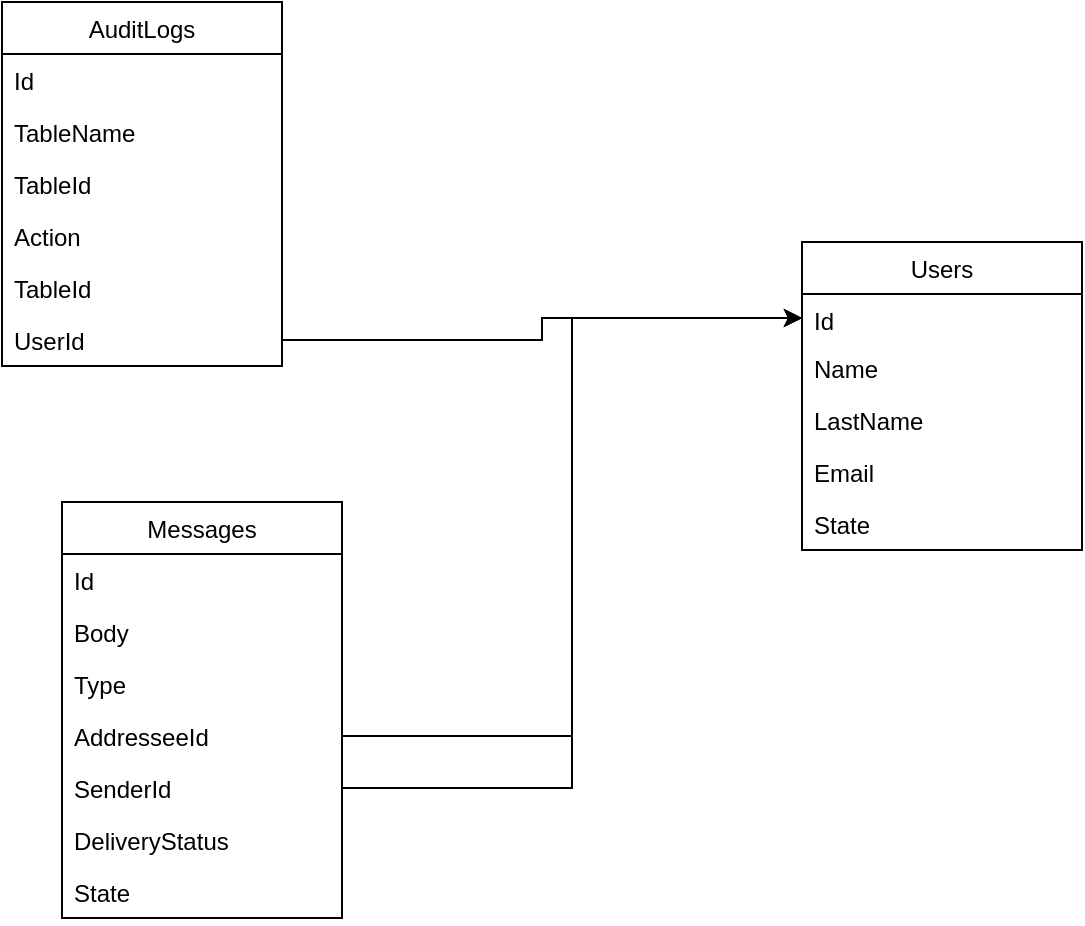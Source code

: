 <mxfile version="14.6.5" type="github">
  <diagram id="aV7StNQ4obaInbyH04pN" name="Page-1">
    <mxGraphModel dx="1483" dy="834" grid="1" gridSize="10" guides="1" tooltips="1" connect="1" arrows="1" fold="1" page="1" pageScale="1" pageWidth="850" pageHeight="1100" math="0" shadow="0">
      <root>
        <mxCell id="0" />
        <mxCell id="1" parent="0" />
        <mxCell id="VOYQ1UBdQQ73mVbWUsBV-5" value="Messages" style="swimlane;fontStyle=0;childLayout=stackLayout;horizontal=1;startSize=26;fillColor=none;horizontalStack=0;resizeParent=1;resizeParentMax=0;resizeLast=0;collapsible=1;marginBottom=0;" vertex="1" parent="1">
          <mxGeometry x="260" y="280" width="140" height="208" as="geometry" />
        </mxCell>
        <mxCell id="VOYQ1UBdQQ73mVbWUsBV-6" value="Id" style="text;strokeColor=none;fillColor=none;align=left;verticalAlign=top;spacingLeft=4;spacingRight=4;overflow=hidden;rotatable=0;points=[[0,0.5],[1,0.5]];portConstraint=eastwest;" vertex="1" parent="VOYQ1UBdQQ73mVbWUsBV-5">
          <mxGeometry y="26" width="140" height="26" as="geometry" />
        </mxCell>
        <mxCell id="VOYQ1UBdQQ73mVbWUsBV-7" value="Body" style="text;strokeColor=none;fillColor=none;align=left;verticalAlign=top;spacingLeft=4;spacingRight=4;overflow=hidden;rotatable=0;points=[[0,0.5],[1,0.5]];portConstraint=eastwest;" vertex="1" parent="VOYQ1UBdQQ73mVbWUsBV-5">
          <mxGeometry y="52" width="140" height="26" as="geometry" />
        </mxCell>
        <mxCell id="VOYQ1UBdQQ73mVbWUsBV-8" value="Type" style="text;strokeColor=none;fillColor=none;align=left;verticalAlign=top;spacingLeft=4;spacingRight=4;overflow=hidden;rotatable=0;points=[[0,0.5],[1,0.5]];portConstraint=eastwest;" vertex="1" parent="VOYQ1UBdQQ73mVbWUsBV-5">
          <mxGeometry y="78" width="140" height="26" as="geometry" />
        </mxCell>
        <mxCell id="VOYQ1UBdQQ73mVbWUsBV-25" value="AddresseeId" style="text;strokeColor=none;fillColor=none;align=left;verticalAlign=top;spacingLeft=4;spacingRight=4;overflow=hidden;rotatable=0;points=[[0,0.5],[1,0.5]];portConstraint=eastwest;" vertex="1" parent="VOYQ1UBdQQ73mVbWUsBV-5">
          <mxGeometry y="104" width="140" height="26" as="geometry" />
        </mxCell>
        <mxCell id="VOYQ1UBdQQ73mVbWUsBV-26" value="SenderId" style="text;strokeColor=none;fillColor=none;align=left;verticalAlign=top;spacingLeft=4;spacingRight=4;overflow=hidden;rotatable=0;points=[[0,0.5],[1,0.5]];portConstraint=eastwest;" vertex="1" parent="VOYQ1UBdQQ73mVbWUsBV-5">
          <mxGeometry y="130" width="140" height="26" as="geometry" />
        </mxCell>
        <mxCell id="VOYQ1UBdQQ73mVbWUsBV-24" value="DeliveryStatus" style="text;strokeColor=none;fillColor=none;align=left;verticalAlign=top;spacingLeft=4;spacingRight=4;overflow=hidden;rotatable=0;points=[[0,0.5],[1,0.5]];portConstraint=eastwest;" vertex="1" parent="VOYQ1UBdQQ73mVbWUsBV-5">
          <mxGeometry y="156" width="140" height="26" as="geometry" />
        </mxCell>
        <mxCell id="VOYQ1UBdQQ73mVbWUsBV-27" value="State" style="text;strokeColor=none;fillColor=none;align=left;verticalAlign=top;spacingLeft=4;spacingRight=4;overflow=hidden;rotatable=0;points=[[0,0.5],[1,0.5]];portConstraint=eastwest;" vertex="1" parent="VOYQ1UBdQQ73mVbWUsBV-5">
          <mxGeometry y="182" width="140" height="26" as="geometry" />
        </mxCell>
        <mxCell id="VOYQ1UBdQQ73mVbWUsBV-10" value="Users" style="swimlane;fontStyle=0;childLayout=stackLayout;horizontal=1;startSize=26;fillColor=none;horizontalStack=0;resizeParent=1;resizeParentMax=0;resizeLast=0;collapsible=1;marginBottom=0;" vertex="1" parent="1">
          <mxGeometry x="630" y="150" width="140" height="154" as="geometry" />
        </mxCell>
        <mxCell id="VOYQ1UBdQQ73mVbWUsBV-11" value="Id" style="text;strokeColor=none;fillColor=none;align=left;verticalAlign=top;spacingLeft=4;spacingRight=4;overflow=hidden;rotatable=0;points=[[0,0.5],[1,0.5]];portConstraint=eastwest;" vertex="1" parent="VOYQ1UBdQQ73mVbWUsBV-10">
          <mxGeometry y="26" width="140" height="24" as="geometry" />
        </mxCell>
        <mxCell id="VOYQ1UBdQQ73mVbWUsBV-12" value="Name" style="text;strokeColor=none;fillColor=none;align=left;verticalAlign=top;spacingLeft=4;spacingRight=4;overflow=hidden;rotatable=0;points=[[0,0.5],[1,0.5]];portConstraint=eastwest;" vertex="1" parent="VOYQ1UBdQQ73mVbWUsBV-10">
          <mxGeometry y="50" width="140" height="26" as="geometry" />
        </mxCell>
        <mxCell id="VOYQ1UBdQQ73mVbWUsBV-13" value="LastName" style="text;strokeColor=none;fillColor=none;align=left;verticalAlign=top;spacingLeft=4;spacingRight=4;overflow=hidden;rotatable=0;points=[[0,0.5],[1,0.5]];portConstraint=eastwest;" vertex="1" parent="VOYQ1UBdQQ73mVbWUsBV-10">
          <mxGeometry y="76" width="140" height="26" as="geometry" />
        </mxCell>
        <mxCell id="VOYQ1UBdQQ73mVbWUsBV-18" value="Email" style="text;strokeColor=none;fillColor=none;align=left;verticalAlign=top;spacingLeft=4;spacingRight=4;overflow=hidden;rotatable=0;points=[[0,0.5],[1,0.5]];portConstraint=eastwest;" vertex="1" parent="VOYQ1UBdQQ73mVbWUsBV-10">
          <mxGeometry y="102" width="140" height="26" as="geometry" />
        </mxCell>
        <mxCell id="VOYQ1UBdQQ73mVbWUsBV-20" value="State" style="text;strokeColor=none;fillColor=none;align=left;verticalAlign=top;spacingLeft=4;spacingRight=4;overflow=hidden;rotatable=0;points=[[0,0.5],[1,0.5]];portConstraint=eastwest;" vertex="1" parent="VOYQ1UBdQQ73mVbWUsBV-10">
          <mxGeometry y="128" width="140" height="26" as="geometry" />
        </mxCell>
        <mxCell id="VOYQ1UBdQQ73mVbWUsBV-14" value="AuditLogs" style="swimlane;fontStyle=0;childLayout=stackLayout;horizontal=1;startSize=26;fillColor=none;horizontalStack=0;resizeParent=1;resizeParentMax=0;resizeLast=0;collapsible=1;marginBottom=0;" vertex="1" parent="1">
          <mxGeometry x="230" y="30" width="140" height="182" as="geometry" />
        </mxCell>
        <mxCell id="VOYQ1UBdQQ73mVbWUsBV-15" value="Id" style="text;strokeColor=none;fillColor=none;align=left;verticalAlign=top;spacingLeft=4;spacingRight=4;overflow=hidden;rotatable=0;points=[[0,0.5],[1,0.5]];portConstraint=eastwest;" vertex="1" parent="VOYQ1UBdQQ73mVbWUsBV-14">
          <mxGeometry y="26" width="140" height="26" as="geometry" />
        </mxCell>
        <mxCell id="VOYQ1UBdQQ73mVbWUsBV-16" value="TableName" style="text;strokeColor=none;fillColor=none;align=left;verticalAlign=top;spacingLeft=4;spacingRight=4;overflow=hidden;rotatable=0;points=[[0,0.5],[1,0.5]];portConstraint=eastwest;" vertex="1" parent="VOYQ1UBdQQ73mVbWUsBV-14">
          <mxGeometry y="52" width="140" height="26" as="geometry" />
        </mxCell>
        <mxCell id="VOYQ1UBdQQ73mVbWUsBV-17" value="TableId" style="text;strokeColor=none;fillColor=none;align=left;verticalAlign=top;spacingLeft=4;spacingRight=4;overflow=hidden;rotatable=0;points=[[0,0.5],[1,0.5]];portConstraint=eastwest;" vertex="1" parent="VOYQ1UBdQQ73mVbWUsBV-14">
          <mxGeometry y="78" width="140" height="26" as="geometry" />
        </mxCell>
        <mxCell id="VOYQ1UBdQQ73mVbWUsBV-21" value="Action" style="text;strokeColor=none;fillColor=none;align=left;verticalAlign=top;spacingLeft=4;spacingRight=4;overflow=hidden;rotatable=0;points=[[0,0.5],[1,0.5]];portConstraint=eastwest;" vertex="1" parent="VOYQ1UBdQQ73mVbWUsBV-14">
          <mxGeometry y="104" width="140" height="26" as="geometry" />
        </mxCell>
        <mxCell id="VOYQ1UBdQQ73mVbWUsBV-22" value="TableId" style="text;strokeColor=none;fillColor=none;align=left;verticalAlign=top;spacingLeft=4;spacingRight=4;overflow=hidden;rotatable=0;points=[[0,0.5],[1,0.5]];portConstraint=eastwest;" vertex="1" parent="VOYQ1UBdQQ73mVbWUsBV-14">
          <mxGeometry y="130" width="140" height="26" as="geometry" />
        </mxCell>
        <mxCell id="VOYQ1UBdQQ73mVbWUsBV-23" value="UserId" style="text;strokeColor=none;fillColor=none;align=left;verticalAlign=top;spacingLeft=4;spacingRight=4;overflow=hidden;rotatable=0;points=[[0,0.5],[1,0.5]];portConstraint=eastwest;" vertex="1" parent="VOYQ1UBdQQ73mVbWUsBV-14">
          <mxGeometry y="156" width="140" height="26" as="geometry" />
        </mxCell>
        <mxCell id="VOYQ1UBdQQ73mVbWUsBV-28" style="edgeStyle=orthogonalEdgeStyle;rounded=0;orthogonalLoop=1;jettySize=auto;html=1;entryX=0;entryY=0.5;entryDx=0;entryDy=0;" edge="1" parent="1" source="VOYQ1UBdQQ73mVbWUsBV-25" target="VOYQ1UBdQQ73mVbWUsBV-11">
          <mxGeometry relative="1" as="geometry" />
        </mxCell>
        <mxCell id="VOYQ1UBdQQ73mVbWUsBV-29" style="edgeStyle=orthogonalEdgeStyle;rounded=0;orthogonalLoop=1;jettySize=auto;html=1;entryX=0;entryY=0.5;entryDx=0;entryDy=0;" edge="1" parent="1" source="VOYQ1UBdQQ73mVbWUsBV-26" target="VOYQ1UBdQQ73mVbWUsBV-11">
          <mxGeometry relative="1" as="geometry" />
        </mxCell>
        <mxCell id="VOYQ1UBdQQ73mVbWUsBV-30" style="edgeStyle=orthogonalEdgeStyle;rounded=0;orthogonalLoop=1;jettySize=auto;html=1;entryX=0;entryY=0.5;entryDx=0;entryDy=0;" edge="1" parent="1" source="VOYQ1UBdQQ73mVbWUsBV-23" target="VOYQ1UBdQQ73mVbWUsBV-11">
          <mxGeometry relative="1" as="geometry" />
        </mxCell>
      </root>
    </mxGraphModel>
  </diagram>
</mxfile>
